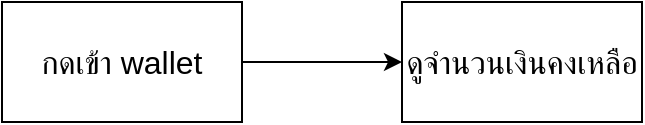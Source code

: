 <mxfile version="20.1.1" type="device"><diagram id="4-zmAmm_JVydKVs6fpXn" name="Page-1"><mxGraphModel dx="1259" dy="672" grid="1" gridSize="10" guides="1" tooltips="1" connect="1" arrows="1" fold="1" page="0" pageScale="1" pageWidth="850" pageHeight="1100" math="0" shadow="0"><root><mxCell id="0"/><mxCell id="1" parent="0"/><mxCell id="nN_3CnFXxMtLM7h-WmdT-5" value="" style="edgeStyle=orthogonalEdgeStyle;rounded=0;orthogonalLoop=1;jettySize=auto;html=1;" parent="1" source="nN_3CnFXxMtLM7h-WmdT-3" target="nN_3CnFXxMtLM7h-WmdT-4" edge="1"><mxGeometry relative="1" as="geometry"/></mxCell><mxCell id="nN_3CnFXxMtLM7h-WmdT-3" value="&lt;span style=&quot;font-size: 16px;&quot;&gt;กดเข้า wallet&lt;/span&gt;" style="rounded=0;whiteSpace=wrap;html=1;" parent="1" vertex="1"><mxGeometry x="230" y="210" width="120" height="60" as="geometry"/></mxCell><mxCell id="nN_3CnFXxMtLM7h-WmdT-4" value="&lt;span style=&quot;font-size: 16px;&quot;&gt;ดูจำนวนเงินคงเหลือ&lt;/span&gt;" style="rounded=0;whiteSpace=wrap;html=1;" parent="1" vertex="1"><mxGeometry x="430" y="210" width="120" height="60" as="geometry"/></mxCell></root></mxGraphModel></diagram></mxfile>